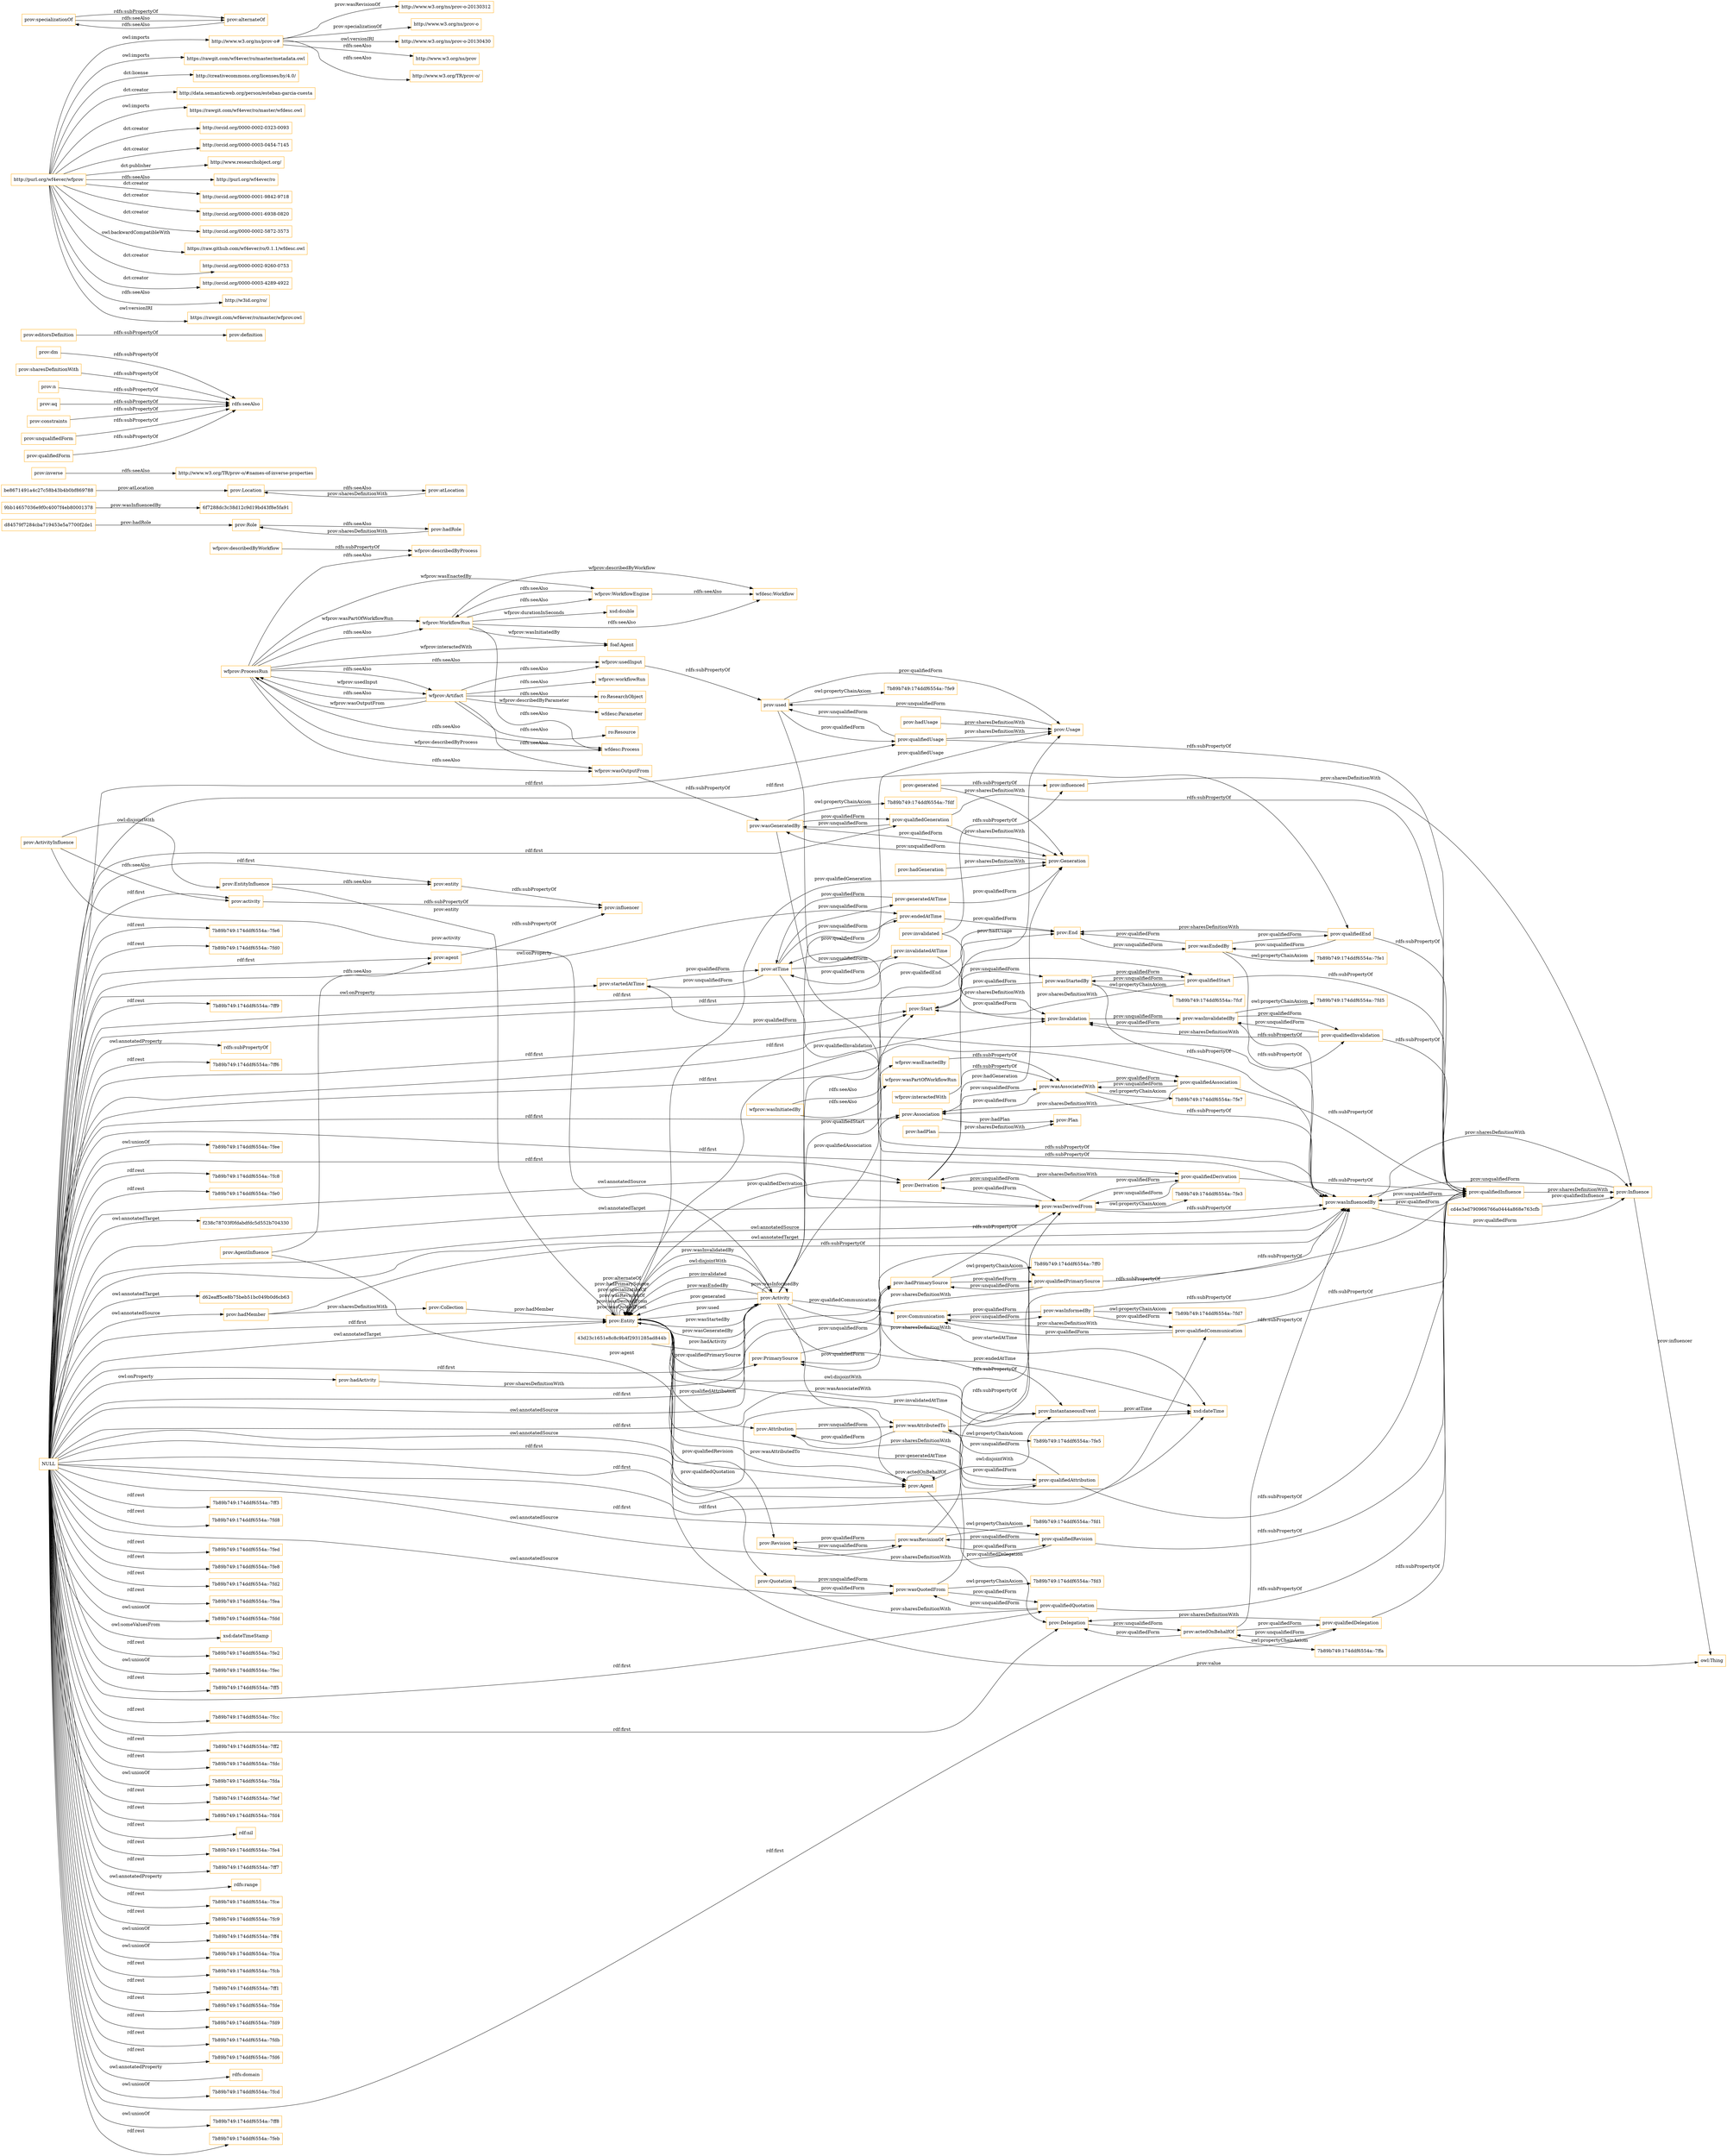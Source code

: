 digraph ar2dtool_diagram { 
rankdir=LR;
size="1501"
node [shape = rectangle, color="orange"]; "wfprov:WorkflowRun" "wfprov:WorkflowEngine" "wfprov:ProcessRun" "wfprov:Artifact" "prov:Influence" "prov:End" "prov:Agent" "prov:Derivation" "f238c78703f0fdabdfdc5d552b704330" "prov:Role" "d84579f7284cba719453e5a7700f2de1" "prov:Quotation" "prov:Collection" "prov:InstantaneousEvent" "cd4e3ed790966766a0444a868e763cfb" "prov:Delegation" "prov:Invalidation" "9bb14657036e9f0c4007f4eb80001378" "prov:Usage" "prov:Attribution" "prov:PrimarySource" "owl:Thing" "be8671491a4c27c58b43b4b0bf869788" "prov:ActivityInfluence" "43d23c1651e8c8c9b4f2931285ad844b" "prov:Entity" "prov:Revision" "prov:Communication" "prov:Association" "prov:Start" "6f7288dc3c38d12c9d19bd43f8e5fa91" "prov:Plan" "prov:EntityInfluence" "prov:Activity" "prov:Location" "d62eaff5ce8b75beb51bc049b0d6cb63" "prov:AgentInfluence" "prov:Generation" ; /*classes style*/
	"prov:qualifiedQuotation" -> "prov:wasQuotedFrom" [ label = "prov:unqualifiedForm" ];
	"prov:qualifiedQuotation" -> "prov:Quotation" [ label = "prov:sharesDefinitionWith" ];
	"prov:qualifiedQuotation" -> "prov:qualifiedInfluence" [ label = "rdfs:subPropertyOf" ];
	"prov:inverse" -> "http://www.w3.org/TR/prov-o/#names-of-inverse-properties" [ label = "rdfs:seeAlso" ];
	"prov:atLocation" -> "prov:Location" [ label = "prov:sharesDefinitionWith" ];
	"wfprov:ProcessRun" -> "wfprov:wasOutputFrom" [ label = "rdfs:seeAlso" ];
	"wfprov:ProcessRun" -> "wfprov:Artifact" [ label = "rdfs:seeAlso" ];
	"wfprov:ProcessRun" -> "wfprov:describedByProcess" [ label = "rdfs:seeAlso" ];
	"wfprov:ProcessRun" -> "wfprov:usedInput" [ label = "rdfs:seeAlso" ];
	"wfprov:ProcessRun" -> "wfdesc:Process" [ label = "rdfs:seeAlso" ];
	"wfprov:ProcessRun" -> "wfprov:WorkflowRun" [ label = "rdfs:seeAlso" ];
	"prov:Invalidation" -> "prov:wasInvalidatedBy" [ label = "prov:unqualifiedForm" ];
	"prov:Quotation" -> "prov:wasQuotedFrom" [ label = "prov:unqualifiedForm" ];
	"prov:Location" -> "prov:atLocation" [ label = "rdfs:seeAlso" ];
	"prov:Communication" -> "prov:wasInformedBy" [ label = "prov:unqualifiedForm" ];
	"prov:dm" -> "rdfs:seeAlso" [ label = "rdfs:subPropertyOf" ];
	"wfprov:Artifact" -> "ro:Resource" [ label = "rdfs:seeAlso" ];
	"wfprov:Artifact" -> "wfprov:wasOutputFrom" [ label = "rdfs:seeAlso" ];
	"wfprov:Artifact" -> "wfprov:workflowRun" [ label = "rdfs:seeAlso" ];
	"wfprov:Artifact" -> "wfprov:usedInput" [ label = "rdfs:seeAlso" ];
	"wfprov:Artifact" -> "ro:ResearchObject" [ label = "rdfs:seeAlso" ];
	"wfprov:Artifact" -> "wfprov:ProcessRun" [ label = "rdfs:seeAlso" ];
	"prov:ActivityInfluence" -> "prov:activity" [ label = "rdfs:seeAlso" ];
	"prov:ActivityInfluence" -> "prov:EntityInfluence" [ label = "owl:disjointWith" ];
	"prov:entity" -> "prov:influencer" [ label = "rdfs:subPropertyOf" ];
	"prov:qualifiedDelegation" -> "prov:Delegation" [ label = "prov:sharesDefinitionWith" ];
	"prov:qualifiedDelegation" -> "prov:actedOnBehalfOf" [ label = "prov:unqualifiedForm" ];
	"prov:qualifiedDelegation" -> "prov:qualifiedInfluence" [ label = "rdfs:subPropertyOf" ];
	"prov:used" -> "7b89b749:174ddf6554a:-7fe9" [ label = "owl:propertyChainAxiom" ];
	"prov:used" -> "prov:wasInfluencedBy" [ label = "rdfs:subPropertyOf" ];
	"prov:used" -> "prov:Usage" [ label = "prov:qualifiedForm" ];
	"prov:used" -> "prov:qualifiedUsage" [ label = "prov:qualifiedForm" ];
	"prov:qualifiedStart" -> "prov:Start" [ label = "prov:sharesDefinitionWith" ];
	"prov:qualifiedStart" -> "prov:wasStartedBy" [ label = "prov:unqualifiedForm" ];
	"prov:qualifiedStart" -> "prov:qualifiedInfluence" [ label = "rdfs:subPropertyOf" ];
	"prov:qualifiedAssociation" -> "prov:Association" [ label = "prov:sharesDefinitionWith" ];
	"prov:qualifiedAssociation" -> "prov:wasAssociatedWith" [ label = "prov:unqualifiedForm" ];
	"prov:qualifiedAssociation" -> "prov:qualifiedInfluence" [ label = "rdfs:subPropertyOf" ];
	"prov:actedOnBehalfOf" -> "prov:qualifiedDelegation" [ label = "prov:qualifiedForm" ];
	"prov:actedOnBehalfOf" -> "7b89b749:174ddf6554a:-7ffa" [ label = "owl:propertyChainAxiom" ];
	"prov:actedOnBehalfOf" -> "prov:Delegation" [ label = "prov:qualifiedForm" ];
	"prov:actedOnBehalfOf" -> "prov:wasInfluencedBy" [ label = "rdfs:subPropertyOf" ];
	"prov:qualifiedCommunication" -> "prov:Communication" [ label = "prov:sharesDefinitionWith" ];
	"prov:qualifiedCommunication" -> "prov:Communication" [ label = "prov:qualifiedForm" ];
	"prov:qualifiedCommunication" -> "prov:qualifiedInfluence" [ label = "rdfs:subPropertyOf" ];
	"prov:wasRevisionOf" -> "prov:Revision" [ label = "prov:qualifiedForm" ];
	"prov:wasRevisionOf" -> "7b89b749:174ddf6554a:-7fd1" [ label = "owl:propertyChainAxiom" ];
	"prov:wasRevisionOf" -> "prov:qualifiedRevision" [ label = "prov:qualifiedForm" ];
	"prov:wasRevisionOf" -> "prov:wasDerivedFrom" [ label = "rdfs:subPropertyOf" ];
	"prov:editorsDefinition" -> "prov:definition" [ label = "rdfs:subPropertyOf" ];
	"prov:wasDerivedFrom" -> "prov:Derivation" [ label = "prov:qualifiedForm" ];
	"prov:wasDerivedFrom" -> "7b89b749:174ddf6554a:-7fe3" [ label = "owl:propertyChainAxiom" ];
	"prov:wasDerivedFrom" -> "prov:qualifiedDerivation" [ label = "prov:qualifiedForm" ];
	"prov:wasDerivedFrom" -> "prov:wasInfluencedBy" [ label = "rdfs:subPropertyOf" ];
	"prov:wasEndedBy" -> "prov:qualifiedEnd" [ label = "prov:qualifiedForm" ];
	"prov:wasEndedBy" -> "prov:End" [ label = "prov:qualifiedForm" ];
	"prov:wasEndedBy" -> "prov:wasInfluencedBy" [ label = "rdfs:subPropertyOf" ];
	"prov:wasEndedBy" -> "7b89b749:174ddf6554a:-7fe1" [ label = "owl:propertyChainAxiom" ];
	"prov:PrimarySource" -> "prov:hadPrimarySource" [ label = "prov:unqualifiedForm" ];
	"prov:wasAttributedTo" -> "prov:Attribution" [ label = "prov:qualifiedForm" ];
	"prov:wasAttributedTo" -> "prov:wasInfluencedBy" [ label = "rdfs:subPropertyOf" ];
	"prov:wasAttributedTo" -> "7b89b749:174ddf6554a:-7fe5" [ label = "owl:propertyChainAxiom" ];
	"prov:wasAttributedTo" -> "prov:qualifiedAttribution" [ label = "prov:qualifiedForm" ];
	"prov:Role" -> "prov:hadRole" [ label = "rdfs:seeAlso" ];
	"prov:Attribution" -> "prov:wasAttributedTo" [ label = "prov:unqualifiedForm" ];
	"prov:hadPrimarySource" -> "prov:PrimarySource" [ label = "prov:qualifiedForm" ];
	"prov:hadPrimarySource" -> "prov:qualifiedPrimarySource" [ label = "prov:qualifiedForm" ];
	"prov:hadPrimarySource" -> "7b89b749:174ddf6554a:-7ff0" [ label = "owl:propertyChainAxiom" ];
	"prov:hadPrimarySource" -> "prov:wasDerivedFrom" [ label = "rdfs:subPropertyOf" ];
	"prov:qualifiedPrimarySource" -> "prov:qualifiedInfluence" [ label = "rdfs:subPropertyOf" ];
	"prov:qualifiedPrimarySource" -> "prov:PrimarySource" [ label = "prov:sharesDefinitionWith" ];
	"prov:qualifiedPrimarySource" -> "prov:hadPrimarySource" [ label = "prov:unqualifiedForm" ];
	"prov:invalidated" -> "prov:influenced" [ label = "rdfs:subPropertyOf" ];
	"prov:invalidated" -> "prov:Invalidation" [ label = "prov:sharesDefinitionWith" ];
	"prov:generated" -> "prov:Generation" [ label = "prov:sharesDefinitionWith" ];
	"prov:generated" -> "prov:influenced" [ label = "rdfs:subPropertyOf" ];
	"prov:Delegation" -> "prov:actedOnBehalfOf" [ label = "prov:unqualifiedForm" ];
	"prov:Derivation" -> "prov:wasDerivedFrom" [ label = "prov:unqualifiedForm" ];
	"prov:Association" -> "prov:wasAssociatedWith" [ label = "prov:unqualifiedForm" ];
	"prov:qualifiedDerivation" -> "prov:wasDerivedFrom" [ label = "prov:unqualifiedForm" ];
	"prov:qualifiedDerivation" -> "prov:qualifiedInfluence" [ label = "rdfs:subPropertyOf" ];
	"prov:qualifiedDerivation" -> "prov:Derivation" [ label = "prov:sharesDefinitionWith" ];
	"prov:End" -> "prov:wasEndedBy" [ label = "prov:unqualifiedForm" ];
	"prov:wasInfluencedBy" -> "prov:Influence" [ label = "prov:sharesDefinitionWith" ];
	"prov:wasInfluencedBy" -> "prov:Influence" [ label = "prov:qualifiedForm" ];
	"prov:wasInfluencedBy" -> "prov:qualifiedInfluence" [ label = "prov:qualifiedForm" ];
	"prov:hadPlan" -> "prov:Plan" [ label = "prov:sharesDefinitionWith" ];
	"prov:Usage" -> "prov:used" [ label = "prov:unqualifiedForm" ];
	"prov:hadUsage" -> "prov:Usage" [ label = "prov:sharesDefinitionWith" ];
	"prov:hadMember" -> "prov:Collection" [ label = "prov:sharesDefinitionWith" ];
	"prov:hadMember" -> "prov:wasInfluencedBy" [ label = "rdfs:subPropertyOf" ];
	"prov:Agent" -> "prov:InstantaneousEvent" [ label = "owl:disjointWith" ];
	"prov:agent" -> "prov:influencer" [ label = "rdfs:subPropertyOf" ];
	"prov:hadGeneration" -> "prov:Generation" [ label = "prov:sharesDefinitionWith" ];
	"wfprov:usedInput" -> "prov:used" [ label = "rdfs:subPropertyOf" ];
	"wfprov:wasOutputFrom" -> "prov:wasGeneratedBy" [ label = "rdfs:subPropertyOf" ];
	"prov:Start" -> "prov:wasStartedBy" [ label = "prov:unqualifiedForm" ];
	"prov:Revision" -> "prov:wasRevisionOf" [ label = "prov:unqualifiedForm" ];
	"prov:qualifiedGeneration" -> "prov:wasGeneratedBy" [ label = "prov:unqualifiedForm" ];
	"prov:qualifiedGeneration" -> "prov:qualifiedInfluence" [ label = "rdfs:subPropertyOf" ];
	"prov:qualifiedGeneration" -> "prov:Generation" [ label = "prov:sharesDefinitionWith" ];
	"NULL" -> "7b89b749:174ddf6554a:-7ff3" [ label = "rdf:rest" ];
	"NULL" -> "prov:Start" [ label = "rdf:first" ];
	"NULL" -> "prov:qualifiedRevision" [ label = "rdf:first" ];
	"NULL" -> "7b89b749:174ddf6554a:-7fd8" [ label = "rdf:rest" ];
	"NULL" -> "prov:qualifiedStart" [ label = "rdf:first" ];
	"NULL" -> "prov:wasInfluencedBy" [ label = "owl:annotatedTarget" ];
	"NULL" -> "prov:startedAtTime" [ label = "owl:onProperty" ];
	"NULL" -> "7b89b749:174ddf6554a:-7fed" [ label = "rdf:rest" ];
	"NULL" -> "7b89b749:174ddf6554a:-7fe8" [ label = "rdf:rest" ];
	"NULL" -> "7b89b749:174ddf6554a:-7fd2" [ label = "rdf:rest" ];
	"NULL" -> "prov:hadMember" [ label = "owl:annotatedSource" ];
	"NULL" -> "prov:Derivation" [ label = "rdf:first" ];
	"NULL" -> "prov:qualifiedAssociation" [ label = "rdf:first" ];
	"NULL" -> "7b89b749:174ddf6554a:-7fea" [ label = "rdf:rest" ];
	"NULL" -> "7b89b749:174ddf6554a:-7fdd" [ label = "owl:unionOf" ];
	"NULL" -> "xsd:dateTimeStamp" [ label = "owl:someValuesFrom" ];
	"NULL" -> "7b89b749:174ddf6554a:-7fe2" [ label = "rdf:rest" ];
	"NULL" -> "7b89b749:174ddf6554a:-7fec" [ label = "owl:unionOf" ];
	"NULL" -> "prov:wasDerivedFrom" [ label = "owl:annotatedSource" ];
	"NULL" -> "7b89b749:174ddf6554a:-7ff5" [ label = "rdf:rest" ];
	"NULL" -> "7b89b749:174ddf6554a:-7fcc" [ label = "rdf:rest" ];
	"NULL" -> "prov:wasInfluencedBy" [ label = "owl:annotatedSource" ];
	"NULL" -> "prov:wasDerivedFrom" [ label = "owl:annotatedTarget" ];
	"NULL" -> "prov:qualifiedCommunication" [ label = "rdf:first" ];
	"NULL" -> "prov:endedAtTime" [ label = "owl:onProperty" ];
	"NULL" -> "7b89b749:174ddf6554a:-7ff2" [ label = "rdf:rest" ];
	"NULL" -> "prov:qualifiedPrimarySource" [ label = "rdf:first" ];
	"NULL" -> "7b89b749:174ddf6554a:-7fdc" [ label = "rdf:rest" ];
	"NULL" -> "7b89b749:174ddf6554a:-7fda" [ label = "owl:unionOf" ];
	"NULL" -> "prov:wasAttributedTo" [ label = "owl:annotatedSource" ];
	"NULL" -> "7b89b749:174ddf6554a:-7fef" [ label = "rdf:rest" ];
	"NULL" -> "prov:Entity" [ label = "rdf:first" ];
	"NULL" -> "7b89b749:174ddf6554a:-7fd4" [ label = "rdf:rest" ];
	"NULL" -> "prov:entity" [ label = "rdf:first" ];
	"NULL" -> "f238c78703f0fdabdfdc5d552b704330" [ label = "owl:annotatedTarget" ];
	"NULL" -> "prov:qualifiedUsage" [ label = "rdf:first" ];
	"NULL" -> "prov:Delegation" [ label = "rdf:first" ];
	"NULL" -> "prov:Entity" [ label = "owl:annotatedTarget" ];
	"NULL" -> "prov:wasQuotedFrom" [ label = "owl:annotatedSource" ];
	"NULL" -> "rdf:nil" [ label = "rdf:rest" ];
	"NULL" -> "prov:qualifiedInvalidation" [ label = "rdf:first" ];
	"NULL" -> "7b89b749:174ddf6554a:-7fe4" [ label = "rdf:rest" ];
	"NULL" -> "prov:agent" [ label = "rdf:first" ];
	"NULL" -> "prov:qualifiedEnd" [ label = "rdf:first" ];
	"NULL" -> "prov:End" [ label = "rdf:first" ];
	"NULL" -> "prov:Activity" [ label = "rdf:first" ];
	"NULL" -> "7b89b749:174ddf6554a:-7ff7" [ label = "rdf:rest" ];
	"NULL" -> "rdfs:range" [ label = "owl:annotatedProperty" ];
	"NULL" -> "7b89b749:174ddf6554a:-7fce" [ label = "rdf:rest" ];
	"NULL" -> "7b89b749:174ddf6554a:-7fc9" [ label = "rdf:rest" ];
	"NULL" -> "prov:Association" [ label = "rdf:first" ];
	"NULL" -> "7b89b749:174ddf6554a:-7ff4" [ label = "owl:unionOf" ];
	"NULL" -> "prov:activity" [ label = "rdf:first" ];
	"NULL" -> "7b89b749:174ddf6554a:-7fca" [ label = "owl:unionOf" ];
	"NULL" -> "7b89b749:174ddf6554a:-7fcb" [ label = "rdf:rest" ];
	"NULL" -> "prov:InstantaneousEvent" [ label = "rdf:first" ];
	"NULL" -> "7b89b749:174ddf6554a:-7ff1" [ label = "rdf:rest" ];
	"NULL" -> "7b89b749:174ddf6554a:-7fde" [ label = "rdf:rest" ];
	"NULL" -> "7b89b749:174ddf6554a:-7fd9" [ label = "rdf:rest" ];
	"NULL" -> "prov:qualifiedDelegation" [ label = "rdf:first" ];
	"NULL" -> "prov:qualifiedDerivation" [ label = "rdf:first" ];
	"NULL" -> "prov:qualifiedGeneration" [ label = "rdf:first" ];
	"NULL" -> "7b89b749:174ddf6554a:-7fdb" [ label = "rdf:rest" ];
	"NULL" -> "7b89b749:174ddf6554a:-7fd6" [ label = "rdf:rest" ];
	"NULL" -> "prov:wasRevisionOf" [ label = "owl:annotatedSource" ];
	"NULL" -> "prov:qualifiedAttribution" [ label = "rdf:first" ];
	"NULL" -> "rdfs:domain" [ label = "owl:annotatedProperty" ];
	"NULL" -> "7b89b749:174ddf6554a:-7fcd" [ label = "owl:unionOf" ];
	"NULL" -> "prov:hadActivity" [ label = "owl:onProperty" ];
	"NULL" -> "prov:hadPrimarySource" [ label = "owl:annotatedSource" ];
	"NULL" -> "7b89b749:174ddf6554a:-7ff8" [ label = "owl:unionOf" ];
	"NULL" -> "7b89b749:174ddf6554a:-7feb" [ label = "rdf:rest" ];
	"NULL" -> "7b89b749:174ddf6554a:-7fe6" [ label = "rdf:rest" ];
	"NULL" -> "7b89b749:174ddf6554a:-7fd0" [ label = "rdf:rest" ];
	"NULL" -> "7b89b749:174ddf6554a:-7ff9" [ label = "rdf:rest" ];
	"NULL" -> "d62eaff5ce8b75beb51bc049b0d6cb63" [ label = "owl:annotatedTarget" ];
	"NULL" -> "rdfs:subPropertyOf" [ label = "owl:annotatedProperty" ];
	"NULL" -> "prov:Agent" [ label = "rdf:first" ];
	"NULL" -> "7b89b749:174ddf6554a:-7ff6" [ label = "rdf:rest" ];
	"NULL" -> "7b89b749:174ddf6554a:-7fee" [ label = "owl:unionOf" ];
	"NULL" -> "7b89b749:174ddf6554a:-7fc8" [ label = "rdf:rest" ];
	"NULL" -> "7b89b749:174ddf6554a:-7fe0" [ label = "rdf:rest" ];
	"NULL" -> "prov:qualifiedQuotation" [ label = "rdf:first" ];
	"prov:influenced" -> "prov:Influence" [ label = "prov:sharesDefinitionWith" ];
	"prov:EntityInfluence" -> "prov:entity" [ label = "rdfs:seeAlso" ];
	"wfprov:interactedWith" -> "prov:wasAssociatedWith" [ label = "rdfs:subPropertyOf" ];
	"prov:hadActivity" -> "prov:Activity" [ label = "prov:sharesDefinitionWith" ];
	"wfprov:WorkflowRun" -> "wfprov:WorkflowEngine" [ label = "rdfs:seeAlso" ];
	"wfprov:WorkflowRun" -> "wfdesc:Workflow" [ label = "rdfs:seeAlso" ];
	"wfprov:WorkflowRun" -> "wfdesc:Process" [ label = "rdfs:seeAlso" ];
	"prov:sharesDefinitionWith" -> "rdfs:seeAlso" [ label = "rdfs:subPropertyOf" ];
	"prov:qualifiedInvalidation" -> "prov:Invalidation" [ label = "prov:sharesDefinitionWith" ];
	"prov:qualifiedInvalidation" -> "prov:wasInvalidatedBy" [ label = "prov:unqualifiedForm" ];
	"prov:qualifiedInvalidation" -> "prov:qualifiedInfluence" [ label = "rdfs:subPropertyOf" ];
	"prov:startedAtTime" -> "prov:Start" [ label = "prov:qualifiedForm" ];
	"prov:startedAtTime" -> "prov:atTime" [ label = "prov:qualifiedForm" ];
	"prov:wasAssociatedWith" -> "7b89b749:174ddf6554a:-7fe7" [ label = "owl:propertyChainAxiom" ];
	"prov:wasAssociatedWith" -> "prov:Association" [ label = "prov:qualifiedForm" ];
	"prov:wasAssociatedWith" -> "prov:wasInfluencedBy" [ label = "rdfs:subPropertyOf" ];
	"prov:wasAssociatedWith" -> "prov:qualifiedAssociation" [ label = "prov:qualifiedForm" ];
	"prov:endedAtTime" -> "prov:End" [ label = "prov:qualifiedForm" ];
	"prov:endedAtTime" -> "prov:atTime" [ label = "prov:qualifiedForm" ];
	"wfprov:wasInitiatedBy" -> "wfprov:wasPartOfWorkflowRun" [ label = "rdfs:seeAlso" ];
	"wfprov:wasInitiatedBy" -> "wfprov:wasEnactedBy" [ label = "rdfs:seeAlso" ];
	"prov:AgentInfluence" -> "prov:agent" [ label = "rdfs:seeAlso" ];
	"prov:hadRole" -> "prov:Role" [ label = "prov:sharesDefinitionWith" ];
	"prov:activity" -> "prov:influencer" [ label = "rdfs:subPropertyOf" ];
	"prov:qualifiedInfluence" -> "prov:wasInfluencedBy" [ label = "prov:unqualifiedForm" ];
	"prov:qualifiedInfluence" -> "prov:Influence" [ label = "prov:sharesDefinitionWith" ];
	"wfprov:wasEnactedBy" -> "prov:wasAssociatedWith" [ label = "rdfs:subPropertyOf" ];
	"prov:wasQuotedFrom" -> "prov:wasDerivedFrom" [ label = "rdfs:subPropertyOf" ];
	"prov:wasQuotedFrom" -> "prov:qualifiedQuotation" [ label = "prov:qualifiedForm" ];
	"prov:wasQuotedFrom" -> "prov:Quotation" [ label = "prov:qualifiedForm" ];
	"prov:wasQuotedFrom" -> "7b89b749:174ddf6554a:-7fd3" [ label = "owl:propertyChainAxiom" ];
	"prov:n" -> "rdfs:seeAlso" [ label = "rdfs:subPropertyOf" ];
	"prov:wasInformedBy" -> "7b89b749:174ddf6554a:-7fd7" [ label = "owl:propertyChainAxiom" ];
	"prov:wasInformedBy" -> "prov:wasInfluencedBy" [ label = "rdfs:subPropertyOf" ];
	"prov:wasInformedBy" -> "prov:qualifiedCommunication" [ label = "prov:qualifiedForm" ];
	"prov:wasInformedBy" -> "prov:Communication" [ label = "prov:qualifiedForm" ];
	"prov:aq" -> "rdfs:seeAlso" [ label = "rdfs:subPropertyOf" ];
	"prov:atTime" -> "prov:invalidatedAtTime" [ label = "prov:unqualifiedForm" ];
	"prov:atTime" -> "prov:startedAtTime" [ label = "prov:unqualifiedForm" ];
	"prov:atTime" -> "prov:generatedAtTime" [ label = "prov:unqualifiedForm" ];
	"prov:atTime" -> "prov:endedAtTime" [ label = "prov:unqualifiedForm" ];
	"prov:atTime" -> "prov:InstantaneousEvent" [ label = "prov:sharesDefinitionWith" ];
	"prov:constraints" -> "rdfs:seeAlso" [ label = "rdfs:subPropertyOf" ];
	"http://www.w3.org/ns/prov-o#" -> "http://www.w3.org/ns/prov-o-20130312" [ label = "prov:wasRevisionOf" ];
	"http://www.w3.org/ns/prov-o#" -> "http://www.w3.org/ns/prov-o" [ label = "prov:specializationOf" ];
	"http://www.w3.org/ns/prov-o#" -> "http://www.w3.org/ns/prov-o-20130430" [ label = "owl:versionIRI" ];
	"http://www.w3.org/ns/prov-o#" -> "http://www.w3.org/ns/prov" [ label = "rdfs:seeAlso" ];
	"http://www.w3.org/ns/prov-o#" -> "http://www.w3.org/TR/prov-o/" [ label = "rdfs:seeAlso" ];
	"prov:qualifiedEnd" -> "prov:qualifiedInfluence" [ label = "rdfs:subPropertyOf" ];
	"prov:qualifiedEnd" -> "prov:wasEndedBy" [ label = "prov:unqualifiedForm" ];
	"prov:qualifiedEnd" -> "prov:End" [ label = "prov:sharesDefinitionWith" ];
	"http://purl.org/wf4ever/wfprov" -> "https://rawgit.com/wf4ever/ro/master/metadata.owl" [ label = "owl:imports" ];
	"http://purl.org/wf4ever/wfprov" -> "http://creativecommons.org/licenses/by/4.0/" [ label = "dct:license" ];
	"http://purl.org/wf4ever/wfprov" -> "http://data.semanticweb.org/person/esteban-garcia-cuesta" [ label = "dct:creator" ];
	"http://purl.org/wf4ever/wfprov" -> "https://rawgit.com/wf4ever/ro/master/wfdesc.owl" [ label = "owl:imports" ];
	"http://purl.org/wf4ever/wfprov" -> "http://orcid.org/0000-0002-0323-0093" [ label = "dct:creator" ];
	"http://purl.org/wf4ever/wfprov" -> "http://orcid.org/0000-0003-0454-7145" [ label = "dct:creator" ];
	"http://purl.org/wf4ever/wfprov" -> "http://www.researchobject.org/" [ label = "dct:publisher" ];
	"http://purl.org/wf4ever/wfprov" -> "http://purl.org/wf4ever/ro" [ label = "rdfs:seeAlso" ];
	"http://purl.org/wf4ever/wfprov" -> "http://orcid.org/0000-0001-9842-9718" [ label = "dct:creator" ];
	"http://purl.org/wf4ever/wfprov" -> "http://orcid.org/0000-0001-6938-0820" [ label = "dct:creator" ];
	"http://purl.org/wf4ever/wfprov" -> "http://orcid.org/0000-0002-5872-3573" [ label = "dct:creator" ];
	"http://purl.org/wf4ever/wfprov" -> "https://raw.github.com/wf4ever/ro/0.1.1/wfdesc.owl" [ label = "owl:backwardCompatibleWith" ];
	"http://purl.org/wf4ever/wfprov" -> "http://www.w3.org/ns/prov-o#" [ label = "owl:imports" ];
	"http://purl.org/wf4ever/wfprov" -> "http://orcid.org/0000-0002-9260-0753" [ label = "dct:creator" ];
	"http://purl.org/wf4ever/wfprov" -> "http://orcid.org/0000-0003-4289-4922" [ label = "dct:creator" ];
	"http://purl.org/wf4ever/wfprov" -> "http://w3id.org/ro/" [ label = "rdfs:seeAlso" ];
	"http://purl.org/wf4ever/wfprov" -> "https://rawgit.com/wf4ever/ro/master/wfprov.owl" [ label = "owl:versionIRI" ];
	"prov:qualifiedUsage" -> "prov:qualifiedInfluence" [ label = "rdfs:subPropertyOf" ];
	"prov:qualifiedUsage" -> "prov:Usage" [ label = "prov:sharesDefinitionWith" ];
	"prov:qualifiedUsage" -> "prov:used" [ label = "prov:unqualifiedForm" ];
	"prov:Influence" -> "prov:wasInfluencedBy" [ label = "prov:unqualifiedForm" ];
	"prov:Generation" -> "prov:wasGeneratedBy" [ label = "prov:unqualifiedForm" ];
	"prov:qualifiedAttribution" -> "prov:qualifiedInfluence" [ label = "rdfs:subPropertyOf" ];
	"prov:qualifiedAttribution" -> "prov:wasAttributedTo" [ label = "prov:unqualifiedForm" ];
	"prov:qualifiedAttribution" -> "prov:Attribution" [ label = "prov:sharesDefinitionWith" ];
	"prov:wasStartedBy" -> "prov:qualifiedStart" [ label = "prov:qualifiedForm" ];
	"prov:wasStartedBy" -> "7b89b749:174ddf6554a:-7fcf" [ label = "owl:propertyChainAxiom" ];
	"prov:wasStartedBy" -> "prov:wasInfluencedBy" [ label = "rdfs:subPropertyOf" ];
	"prov:wasStartedBy" -> "prov:Start" [ label = "prov:qualifiedForm" ];
	"prov:invalidatedAtTime" -> "prov:atTime" [ label = "prov:qualifiedForm" ];
	"prov:invalidatedAtTime" -> "prov:Invalidation" [ label = "prov:qualifiedForm" ];
	"prov:Entity" -> "prov:InstantaneousEvent" [ label = "owl:disjointWith" ];
	"prov:wasGeneratedBy" -> "prov:wasInfluencedBy" [ label = "rdfs:subPropertyOf" ];
	"prov:wasGeneratedBy" -> "prov:Generation" [ label = "prov:qualifiedForm" ];
	"prov:wasGeneratedBy" -> "prov:qualifiedGeneration" [ label = "prov:qualifiedForm" ];
	"prov:wasGeneratedBy" -> "7b89b749:174ddf6554a:-7fdf" [ label = "owl:propertyChainAxiom" ];
	"prov:specializationOf" -> "prov:alternateOf" [ label = "rdfs:subPropertyOf" ];
	"prov:specializationOf" -> "prov:alternateOf" [ label = "rdfs:seeAlso" ];
	"prov:unqualifiedForm" -> "rdfs:seeAlso" [ label = "rdfs:subPropertyOf" ];
	"prov:wasInvalidatedBy" -> "7b89b749:174ddf6554a:-7fd5" [ label = "owl:propertyChainAxiom" ];
	"prov:wasInvalidatedBy" -> "prov:wasInfluencedBy" [ label = "rdfs:subPropertyOf" ];
	"prov:wasInvalidatedBy" -> "prov:qualifiedInvalidation" [ label = "prov:qualifiedForm" ];
	"prov:wasInvalidatedBy" -> "prov:Invalidation" [ label = "prov:qualifiedForm" ];
	"wfprov:WorkflowEngine" -> "wfprov:WorkflowRun" [ label = "rdfs:seeAlso" ];
	"wfprov:WorkflowEngine" -> "wfdesc:Workflow" [ label = "rdfs:seeAlso" ];
	"prov:qualifiedForm" -> "rdfs:seeAlso" [ label = "rdfs:subPropertyOf" ];
	"wfprov:describedByWorkflow" -> "wfprov:describedByProcess" [ label = "rdfs:subPropertyOf" ];
	"prov:qualifiedRevision" -> "prov:qualifiedInfluence" [ label = "rdfs:subPropertyOf" ];
	"prov:qualifiedRevision" -> "prov:wasRevisionOf" [ label = "prov:unqualifiedForm" ];
	"prov:qualifiedRevision" -> "prov:Revision" [ label = "prov:sharesDefinitionWith" ];
	"prov:Activity" -> "prov:Entity" [ label = "owl:disjointWith" ];
	"prov:generatedAtTime" -> "prov:atTime" [ label = "prov:qualifiedForm" ];
	"prov:generatedAtTime" -> "prov:Generation" [ label = "prov:qualifiedForm" ];
	"prov:alternateOf" -> "prov:specializationOf" [ label = "rdfs:seeAlso" ];
	"prov:Activity" -> "prov:Agent" [ label = "prov:wasAssociatedWith" ];
	"prov:Activity" -> "prov:Association" [ label = "prov:qualifiedAssociation" ];
	"prov:Association" -> "prov:Plan" [ label = "prov:hadPlan" ];
	"prov:Entity" -> "prov:Invalidation" [ label = "prov:qualifiedInvalidation" ];
	"9bb14657036e9f0c4007f4eb80001378" -> "6f7288dc3c38d12c9d19bd43f8e5fa91" [ label = "prov:wasInfluencedBy" ];
	"wfprov:ProcessRun" -> "wfprov:WorkflowEngine" [ label = "wfprov:wasEnactedBy" ];
	"prov:Activity" -> "prov:Usage" [ label = "prov:qualifiedUsage" ];
	"prov:Activity" -> "prov:Activity" [ label = "prov:wasInformedBy" ];
	"prov:Activity" -> "prov:Entity" [ label = "prov:invalidated" ];
	"prov:Derivation" -> "prov:Usage" [ label = "prov:hadUsage" ];
	"prov:Activity" -> "xsd:dateTime" [ label = "prov:startedAtTime" ];
	"wfprov:Artifact" -> "wfprov:ProcessRun" [ label = "wfprov:wasOutputFrom" ];
	"prov:Entity" -> "prov:Entity" [ label = "prov:wasQuotedFrom" ];
	"prov:Activity" -> "prov:Communication" [ label = "prov:qualifiedCommunication" ];
	"prov:Agent" -> "prov:Agent" [ label = "prov:actedOnBehalfOf" ];
	"prov:Derivation" -> "prov:Generation" [ label = "prov:hadGeneration" ];
	"wfprov:WorkflowRun" -> "foaf:Agent" [ label = "wfprov:wasInitiatedBy" ];
	"prov:Agent" -> "prov:Delegation" [ label = "prov:qualifiedDelegation" ];
	"prov:Entity" -> "prov:Activity" [ label = "prov:wasGeneratedBy" ];
	"prov:Activity" -> "prov:End" [ label = "prov:qualifiedEnd" ];
	"prov:Activity" -> "prov:Entity" [ label = "prov:wasEndedBy" ];
	"prov:Entity" -> "prov:Entity" [ label = "prov:wasDerivedFrom" ];
	"cd4e3ed790966766a0444a868e763cfb" -> "prov:Influence" [ label = "prov:qualifiedInfluence" ];
	"wfprov:Artifact" -> "wfdesc:Parameter" [ label = "wfprov:describedByParameter" ];
	"wfprov:ProcessRun" -> "wfprov:WorkflowRun" [ label = "wfprov:wasPartOfWorkflowRun" ];
	"prov:Entity" -> "xsd:dateTime" [ label = "prov:invalidatedAtTime" ];
	"prov:Entity" -> "prov:Entity" [ label = "prov:wasRevisionOf" ];
	"wfprov:ProcessRun" -> "wfdesc:Process" [ label = "wfprov:describedByProcess" ];
	"wfprov:ProcessRun" -> "foaf:Agent" [ label = "wfprov:interactedWith" ];
	"prov:Entity" -> "prov:Agent" [ label = "prov:wasAttributedTo" ];
	"prov:EntityInfluence" -> "prov:Entity" [ label = "prov:entity" ];
	"prov:Entity" -> "prov:PrimarySource" [ label = "prov:qualifiedPrimarySource" ];
	"43d23c1651e8c8c9b4f2931285ad844b" -> "prov:Activity" [ label = "prov:hadActivity" ];
	"d84579f7284cba719453e5a7700f2de1" -> "prov:Role" [ label = "prov:hadRole" ];
	"wfprov:WorkflowRun" -> "wfdesc:Workflow" [ label = "wfprov:describedByWorkflow" ];
	"prov:Entity" -> "xsd:dateTime" [ label = "prov:generatedAtTime" ];
	"prov:Entity" -> "prov:Revision" [ label = "prov:qualifiedRevision" ];
	"prov:Entity" -> "prov:Attribution" [ label = "prov:qualifiedAttribution" ];
	"prov:Activity" -> "prov:Entity" [ label = "prov:generated" ];
	"prov:Entity" -> "prov:Derivation" [ label = "prov:qualifiedDerivation" ];
	"prov:Entity" -> "prov:Quotation" [ label = "prov:qualifiedQuotation" ];
	"prov:Entity" -> "prov:Entity" [ label = "prov:specializationOf" ];
	"wfprov:ProcessRun" -> "wfprov:Artifact" [ label = "wfprov:usedInput" ];
	"prov:Activity" -> "xsd:dateTime" [ label = "prov:endedAtTime" ];
	"prov:Influence" -> "owl:Thing" [ label = "prov:influencer" ];
	"prov:Activity" -> "prov:Start" [ label = "prov:qualifiedStart" ];
	"prov:InstantaneousEvent" -> "xsd:dateTime" [ label = "prov:atTime" ];
	"prov:Entity" -> "owl:Thing" [ label = "prov:value" ];
	"prov:ActivityInfluence" -> "prov:Activity" [ label = "prov:activity" ];
	"be8671491a4c27c58b43b4b0bf869788" -> "prov:Location" [ label = "prov:atLocation" ];
	"wfprov:WorkflowRun" -> "xsd:double" [ label = "wfprov:durationInSeconds" ];
	"prov:Collection" -> "prov:Entity" [ label = "prov:hadMember" ];
	"prov:Activity" -> "prov:Entity" [ label = "prov:used" ];
	"prov:Entity" -> "prov:Generation" [ label = "prov:qualifiedGeneration" ];
	"prov:Entity" -> "prov:Entity" [ label = "prov:hadPrimarySource" ];
	"prov:Entity" -> "prov:Entity" [ label = "prov:alternateOf" ];
	"prov:Activity" -> "prov:Entity" [ label = "prov:wasStartedBy" ];
	"prov:AgentInfluence" -> "prov:Agent" [ label = "prov:agent" ];
	"prov:Entity" -> "prov:Activity" [ label = "prov:wasInvalidatedBy" ];

}
